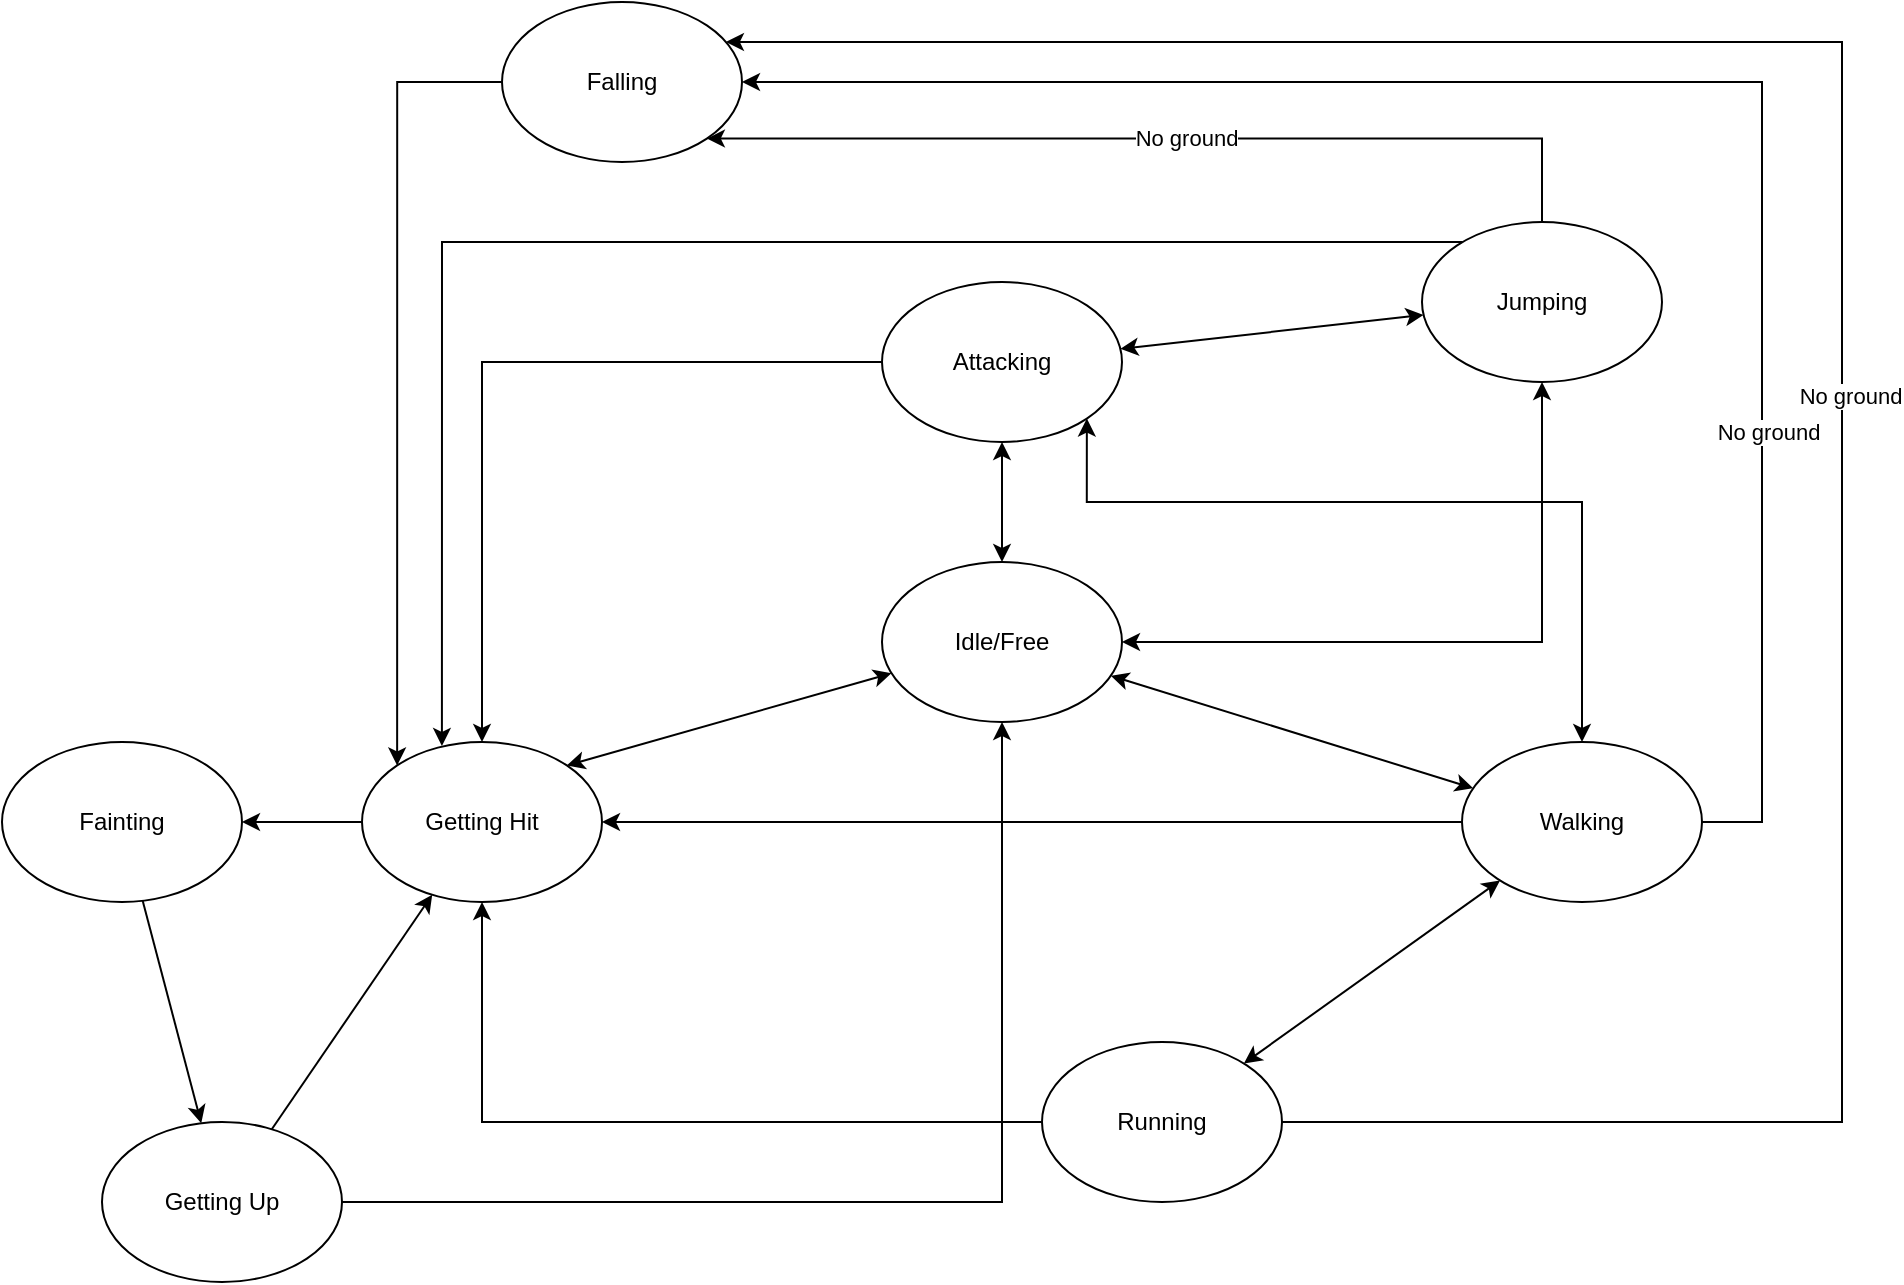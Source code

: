 <mxfile version="21.7.2" type="google">
  <diagram name="Page-1" id="vdg78C8YAjlBa-wgPHMG">
    <mxGraphModel grid="1" page="1" gridSize="10" guides="1" tooltips="1" connect="1" arrows="1" fold="1" pageScale="1" pageWidth="850" pageHeight="1100" math="0" shadow="0">
      <root>
        <mxCell id="0" />
        <mxCell id="1" parent="0" />
        <mxCell id="78Kmrhi_Cz_zsYw1wyry-23" style="rounded=0;orthogonalLoop=1;jettySize=auto;html=1;strokeColor=default;edgeStyle=orthogonalEdgeStyle;" edge="1" parent="1" source="78Kmrhi_Cz_zsYw1wyry-2" target="78Kmrhi_Cz_zsYw1wyry-3">
          <mxGeometry relative="1" as="geometry" />
        </mxCell>
        <mxCell id="78Kmrhi_Cz_zsYw1wyry-2" value="Attacking" style="ellipse;whiteSpace=wrap;html=1;" vertex="1" parent="1">
          <mxGeometry x="470" y="150" width="120" height="80" as="geometry" />
        </mxCell>
        <mxCell id="78Kmrhi_Cz_zsYw1wyry-12" style="rounded=0;orthogonalLoop=1;jettySize=auto;html=1;entryX=1;entryY=0.5;entryDx=0;entryDy=0;" edge="1" parent="1" source="78Kmrhi_Cz_zsYw1wyry-3" target="78Kmrhi_Cz_zsYw1wyry-4">
          <mxGeometry relative="1" as="geometry" />
        </mxCell>
        <mxCell id="78Kmrhi_Cz_zsYw1wyry-3" value="Getting Hit" style="ellipse;whiteSpace=wrap;html=1;" vertex="1" parent="1">
          <mxGeometry x="210" y="380" width="120" height="80" as="geometry" />
        </mxCell>
        <mxCell id="78Kmrhi_Cz_zsYw1wyry-13" style="rounded=0;orthogonalLoop=1;jettySize=auto;html=1;" edge="1" parent="1" source="78Kmrhi_Cz_zsYw1wyry-4" target="78Kmrhi_Cz_zsYw1wyry-5">
          <mxGeometry relative="1" as="geometry" />
        </mxCell>
        <mxCell id="78Kmrhi_Cz_zsYw1wyry-4" value="Fainting" style="ellipse;whiteSpace=wrap;html=1;" vertex="1" parent="1">
          <mxGeometry x="30" y="380" width="120" height="80" as="geometry" />
        </mxCell>
        <mxCell id="78Kmrhi_Cz_zsYw1wyry-14" style="rounded=0;orthogonalLoop=1;jettySize=auto;html=1;startArrow=none;startFill=0;edgeStyle=orthogonalEdgeStyle;" edge="1" parent="1" source="78Kmrhi_Cz_zsYw1wyry-5" target="78Kmrhi_Cz_zsYw1wyry-7">
          <mxGeometry relative="1" as="geometry" />
        </mxCell>
        <mxCell id="78Kmrhi_Cz_zsYw1wyry-22" style="rounded=0;orthogonalLoop=1;jettySize=auto;html=1;" edge="1" parent="1" source="78Kmrhi_Cz_zsYw1wyry-5" target="78Kmrhi_Cz_zsYw1wyry-3">
          <mxGeometry relative="1" as="geometry" />
        </mxCell>
        <mxCell id="78Kmrhi_Cz_zsYw1wyry-5" value="Getting Up" style="ellipse;whiteSpace=wrap;html=1;" vertex="1" parent="1">
          <mxGeometry x="80" y="570" width="120" height="80" as="geometry" />
        </mxCell>
        <mxCell id="78Kmrhi_Cz_zsYw1wyry-15" style="rounded=0;orthogonalLoop=1;jettySize=auto;html=1;startArrow=classic;startFill=1;" edge="1" parent="1" source="78Kmrhi_Cz_zsYw1wyry-6" target="78Kmrhi_Cz_zsYw1wyry-2">
          <mxGeometry relative="1" as="geometry" />
        </mxCell>
        <mxCell id="78Kmrhi_Cz_zsYw1wyry-21" style="rounded=0;orthogonalLoop=1;jettySize=auto;html=1;entryX=0.333;entryY=0.025;entryDx=0;entryDy=0;entryPerimeter=0;edgeStyle=orthogonalEdgeStyle;" edge="1" parent="1" source="78Kmrhi_Cz_zsYw1wyry-6" target="78Kmrhi_Cz_zsYw1wyry-3">
          <mxGeometry relative="1" as="geometry">
            <Array as="points">
              <mxPoint x="250" y="130" />
            </Array>
          </mxGeometry>
        </mxCell>
        <mxCell id="78Kmrhi_Cz_zsYw1wyry-27" style="rounded=0;orthogonalLoop=1;jettySize=auto;html=1;entryX=1;entryY=1;entryDx=0;entryDy=0;edgeStyle=orthogonalEdgeStyle;" edge="1" parent="1" source="78Kmrhi_Cz_zsYw1wyry-6" target="78Kmrhi_Cz_zsYw1wyry-26">
          <mxGeometry relative="1" as="geometry">
            <Array as="points">
              <mxPoint x="800" y="78" />
            </Array>
          </mxGeometry>
        </mxCell>
        <mxCell id="78Kmrhi_Cz_zsYw1wyry-35" value="No ground" style="edgeLabel;html=1;align=center;verticalAlign=middle;resizable=0;points=[];" connectable="0" vertex="1" parent="78Kmrhi_Cz_zsYw1wyry-27">
          <mxGeometry x="-0.043" y="-1" relative="1" as="geometry">
            <mxPoint as="offset" />
          </mxGeometry>
        </mxCell>
        <mxCell id="78Kmrhi_Cz_zsYw1wyry-6" value="Jumping" style="ellipse;whiteSpace=wrap;html=1;" vertex="1" parent="1">
          <mxGeometry x="740" y="120" width="120" height="80" as="geometry" />
        </mxCell>
        <mxCell id="78Kmrhi_Cz_zsYw1wyry-8" style="rounded=0;orthogonalLoop=1;jettySize=auto;html=1;entryX=1;entryY=0;entryDx=0;entryDy=0;endArrow=classic;endFill=1;startArrow=classic;startFill=1;" edge="1" parent="1" source="78Kmrhi_Cz_zsYw1wyry-7" target="78Kmrhi_Cz_zsYw1wyry-3">
          <mxGeometry relative="1" as="geometry" />
        </mxCell>
        <mxCell id="78Kmrhi_Cz_zsYw1wyry-10" style="rounded=0;orthogonalLoop=1;jettySize=auto;html=1;jumpStyle=none;startArrow=classic;startFill=1;edgeStyle=orthogonalEdgeStyle;" edge="1" parent="1" source="78Kmrhi_Cz_zsYw1wyry-7" target="78Kmrhi_Cz_zsYw1wyry-6">
          <mxGeometry relative="1" as="geometry" />
        </mxCell>
        <mxCell id="78Kmrhi_Cz_zsYw1wyry-11" style="rounded=0;orthogonalLoop=1;jettySize=auto;html=1;startArrow=classic;startFill=1;" edge="1" parent="1" source="78Kmrhi_Cz_zsYw1wyry-7" target="78Kmrhi_Cz_zsYw1wyry-2">
          <mxGeometry relative="1" as="geometry" />
        </mxCell>
        <mxCell id="78Kmrhi_Cz_zsYw1wyry-18" style="rounded=0;orthogonalLoop=1;jettySize=auto;html=1;startArrow=classic;startFill=1;" edge="1" parent="1" source="78Kmrhi_Cz_zsYw1wyry-7" target="78Kmrhi_Cz_zsYw1wyry-16">
          <mxGeometry relative="1" as="geometry" />
        </mxCell>
        <mxCell id="78Kmrhi_Cz_zsYw1wyry-7" value="Idle/Free" style="ellipse;whiteSpace=wrap;html=1;" vertex="1" parent="1">
          <mxGeometry x="470" y="290" width="120" height="80" as="geometry" />
        </mxCell>
        <mxCell id="78Kmrhi_Cz_zsYw1wyry-19" style="rounded=0;orthogonalLoop=1;jettySize=auto;html=1;startArrow=classic;startFill=1;" edge="1" parent="1" source="78Kmrhi_Cz_zsYw1wyry-16" target="78Kmrhi_Cz_zsYw1wyry-17">
          <mxGeometry relative="1" as="geometry" />
        </mxCell>
        <mxCell id="78Kmrhi_Cz_zsYw1wyry-20" style="rounded=0;orthogonalLoop=1;jettySize=auto;html=1;entryX=1;entryY=0.5;entryDx=0;entryDy=0;startArrow=none;startFill=0;" edge="1" parent="1" source="78Kmrhi_Cz_zsYw1wyry-16" target="78Kmrhi_Cz_zsYw1wyry-3">
          <mxGeometry relative="1" as="geometry" />
        </mxCell>
        <mxCell id="78Kmrhi_Cz_zsYw1wyry-25" style="rounded=0;orthogonalLoop=1;jettySize=auto;html=1;entryX=1;entryY=1;entryDx=0;entryDy=0;startArrow=classic;startFill=1;edgeStyle=orthogonalEdgeStyle;" edge="1" parent="1" source="78Kmrhi_Cz_zsYw1wyry-16" target="78Kmrhi_Cz_zsYw1wyry-2">
          <mxGeometry relative="1" as="geometry">
            <Array as="points">
              <mxPoint x="820" y="260" />
              <mxPoint x="572" y="260" />
            </Array>
          </mxGeometry>
        </mxCell>
        <mxCell id="78Kmrhi_Cz_zsYw1wyry-31" style="edgeStyle=orthogonalEdgeStyle;rounded=0;orthogonalLoop=1;jettySize=auto;html=1;entryX=1;entryY=0.5;entryDx=0;entryDy=0;" edge="1" parent="1" source="78Kmrhi_Cz_zsYw1wyry-16" target="78Kmrhi_Cz_zsYw1wyry-26">
          <mxGeometry relative="1" as="geometry">
            <mxPoint x="470" y="50" as="targetPoint" />
            <Array as="points">
              <mxPoint x="910" y="420" />
              <mxPoint x="910" y="50" />
            </Array>
          </mxGeometry>
        </mxCell>
        <mxCell id="78Kmrhi_Cz_zsYw1wyry-33" value="No ground" style="edgeLabel;html=1;align=center;verticalAlign=middle;resizable=0;points=[];" connectable="0" vertex="1" parent="78Kmrhi_Cz_zsYw1wyry-31">
          <mxGeometry x="-0.505" y="-3" relative="1" as="geometry">
            <mxPoint as="offset" />
          </mxGeometry>
        </mxCell>
        <mxCell id="78Kmrhi_Cz_zsYw1wyry-16" value="Walking" style="ellipse;whiteSpace=wrap;html=1;" vertex="1" parent="1">
          <mxGeometry x="760" y="380" width="120" height="80" as="geometry" />
        </mxCell>
        <mxCell id="78Kmrhi_Cz_zsYw1wyry-24" style="rounded=0;orthogonalLoop=1;jettySize=auto;html=1;entryX=0.5;entryY=1;entryDx=0;entryDy=0;edgeStyle=orthogonalEdgeStyle;" edge="1" parent="1" source="78Kmrhi_Cz_zsYw1wyry-17" target="78Kmrhi_Cz_zsYw1wyry-3">
          <mxGeometry relative="1" as="geometry">
            <Array as="points">
              <mxPoint x="270" y="570" />
            </Array>
          </mxGeometry>
        </mxCell>
        <mxCell id="78Kmrhi_Cz_zsYw1wyry-30" style="edgeStyle=orthogonalEdgeStyle;rounded=0;orthogonalLoop=1;jettySize=auto;html=1;exitX=1;exitY=0.5;exitDx=0;exitDy=0;" edge="1" parent="1" source="78Kmrhi_Cz_zsYw1wyry-17" target="78Kmrhi_Cz_zsYw1wyry-26">
          <mxGeometry relative="1" as="geometry">
            <Array as="points">
              <mxPoint x="950" y="570" />
              <mxPoint x="950" y="30" />
            </Array>
          </mxGeometry>
        </mxCell>
        <mxCell id="78Kmrhi_Cz_zsYw1wyry-32" value="No ground" style="edgeLabel;html=1;align=center;verticalAlign=middle;resizable=0;points=[];" connectable="0" vertex="1" parent="78Kmrhi_Cz_zsYw1wyry-30">
          <mxGeometry x="-0.067" y="-4" relative="1" as="geometry">
            <mxPoint as="offset" />
          </mxGeometry>
        </mxCell>
        <mxCell id="78Kmrhi_Cz_zsYw1wyry-17" value="Running" style="ellipse;whiteSpace=wrap;html=1;" vertex="1" parent="1">
          <mxGeometry x="550" y="530" width="120" height="80" as="geometry" />
        </mxCell>
        <mxCell id="78Kmrhi_Cz_zsYw1wyry-28" style="rounded=0;orthogonalLoop=1;jettySize=auto;html=1;entryX=0;entryY=0;entryDx=0;entryDy=0;edgeStyle=orthogonalEdgeStyle;" edge="1" parent="1" source="78Kmrhi_Cz_zsYw1wyry-26" target="78Kmrhi_Cz_zsYw1wyry-3">
          <mxGeometry relative="1" as="geometry">
            <Array as="points">
              <mxPoint x="228" y="50" />
            </Array>
          </mxGeometry>
        </mxCell>
        <mxCell id="78Kmrhi_Cz_zsYw1wyry-26" value="Falling" style="ellipse;whiteSpace=wrap;html=1;" vertex="1" parent="1">
          <mxGeometry x="280" y="10" width="120" height="80" as="geometry" />
        </mxCell>
      </root>
    </mxGraphModel>
  </diagram>
</mxfile>
